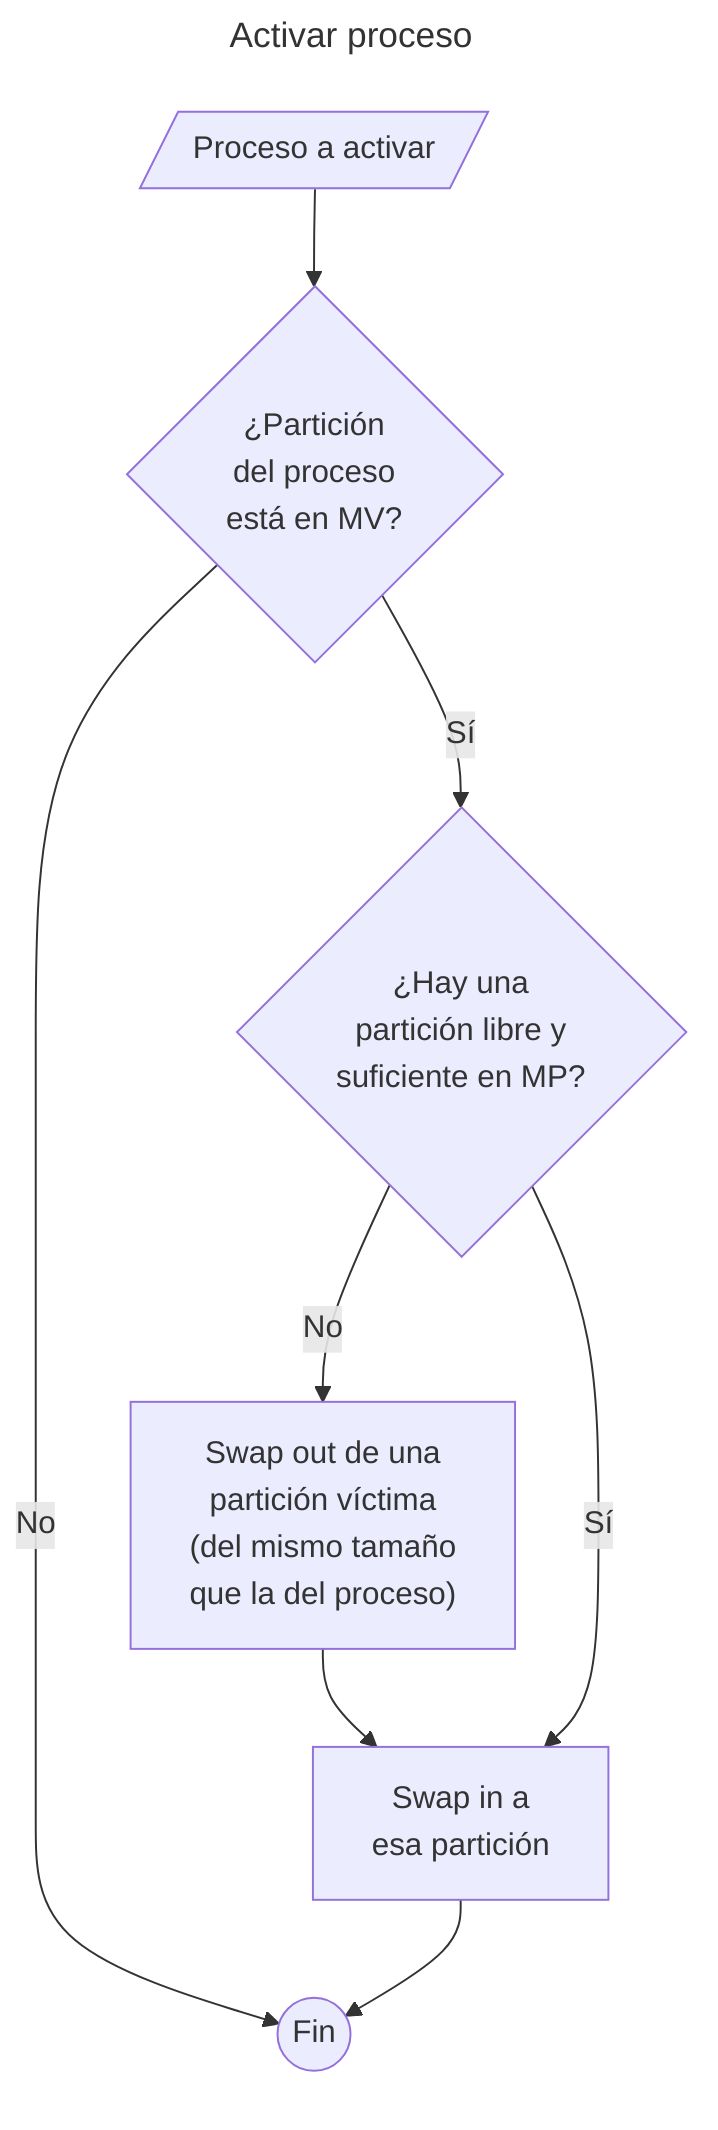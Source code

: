 ---
title: Activar proceso
---
flowchart TD
    H[/Proceso a activar/]
    H --> I{"¿Partición \ndel proceso \n está en MV?"}
    I -- No --> Z
    M -- No --> N["Swap out de una \n partición víctima\n (del mismo tamaño \n que la del proceso)"] --> P
    I -- Sí --> M{"¿Hay una \n partición libre y \n suficiente en MP?"}
    M -- Sí --> P[Swap in a \nesa partición] --> Z
    Z((Fin))